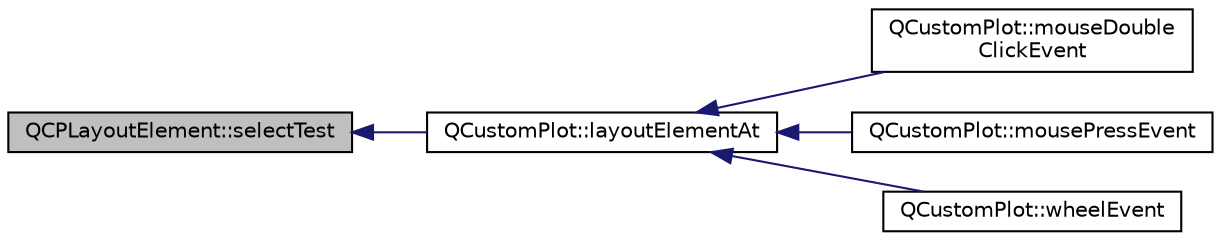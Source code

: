 digraph "QCPLayoutElement::selectTest"
{
  edge [fontname="Helvetica",fontsize="10",labelfontname="Helvetica",labelfontsize="10"];
  node [fontname="Helvetica",fontsize="10",shape=record];
  rankdir="LR";
  Node140 [label="QCPLayoutElement::selectTest",height=0.2,width=0.4,color="black", fillcolor="grey75", style="filled", fontcolor="black"];
  Node140 -> Node141 [dir="back",color="midnightblue",fontsize="10",style="solid",fontname="Helvetica"];
  Node141 [label="QCustomPlot::layoutElementAt",height=0.2,width=0.4,color="black", fillcolor="white", style="filled",URL="$dd/d9b/class_q_custom_plot.html#afaa1d304e0287d140fd238e90889ef3c"];
  Node141 -> Node142 [dir="back",color="midnightblue",fontsize="10",style="solid",fontname="Helvetica"];
  Node142 [label="QCustomPlot::mouseDouble\lClickEvent",height=0.2,width=0.4,color="black", fillcolor="white", style="filled",URL="$dd/d9b/class_q_custom_plot.html#a77591913a5b543bdc465dd5e08325a49"];
  Node141 -> Node143 [dir="back",color="midnightblue",fontsize="10",style="solid",fontname="Helvetica"];
  Node143 [label="QCustomPlot::mousePressEvent",height=0.2,width=0.4,color="black", fillcolor="white", style="filled",URL="$dd/d9b/class_q_custom_plot.html#abce84fa2c71e47b9295d67e8fce84bb4"];
  Node141 -> Node144 [dir="back",color="midnightblue",fontsize="10",style="solid",fontname="Helvetica"];
  Node144 [label="QCustomPlot::wheelEvent",height=0.2,width=0.4,color="black", fillcolor="white", style="filled",URL="$dd/d9b/class_q_custom_plot.html#a7b8bd7e8d3a1d23a8595e9c6a6b76ef1"];
}
